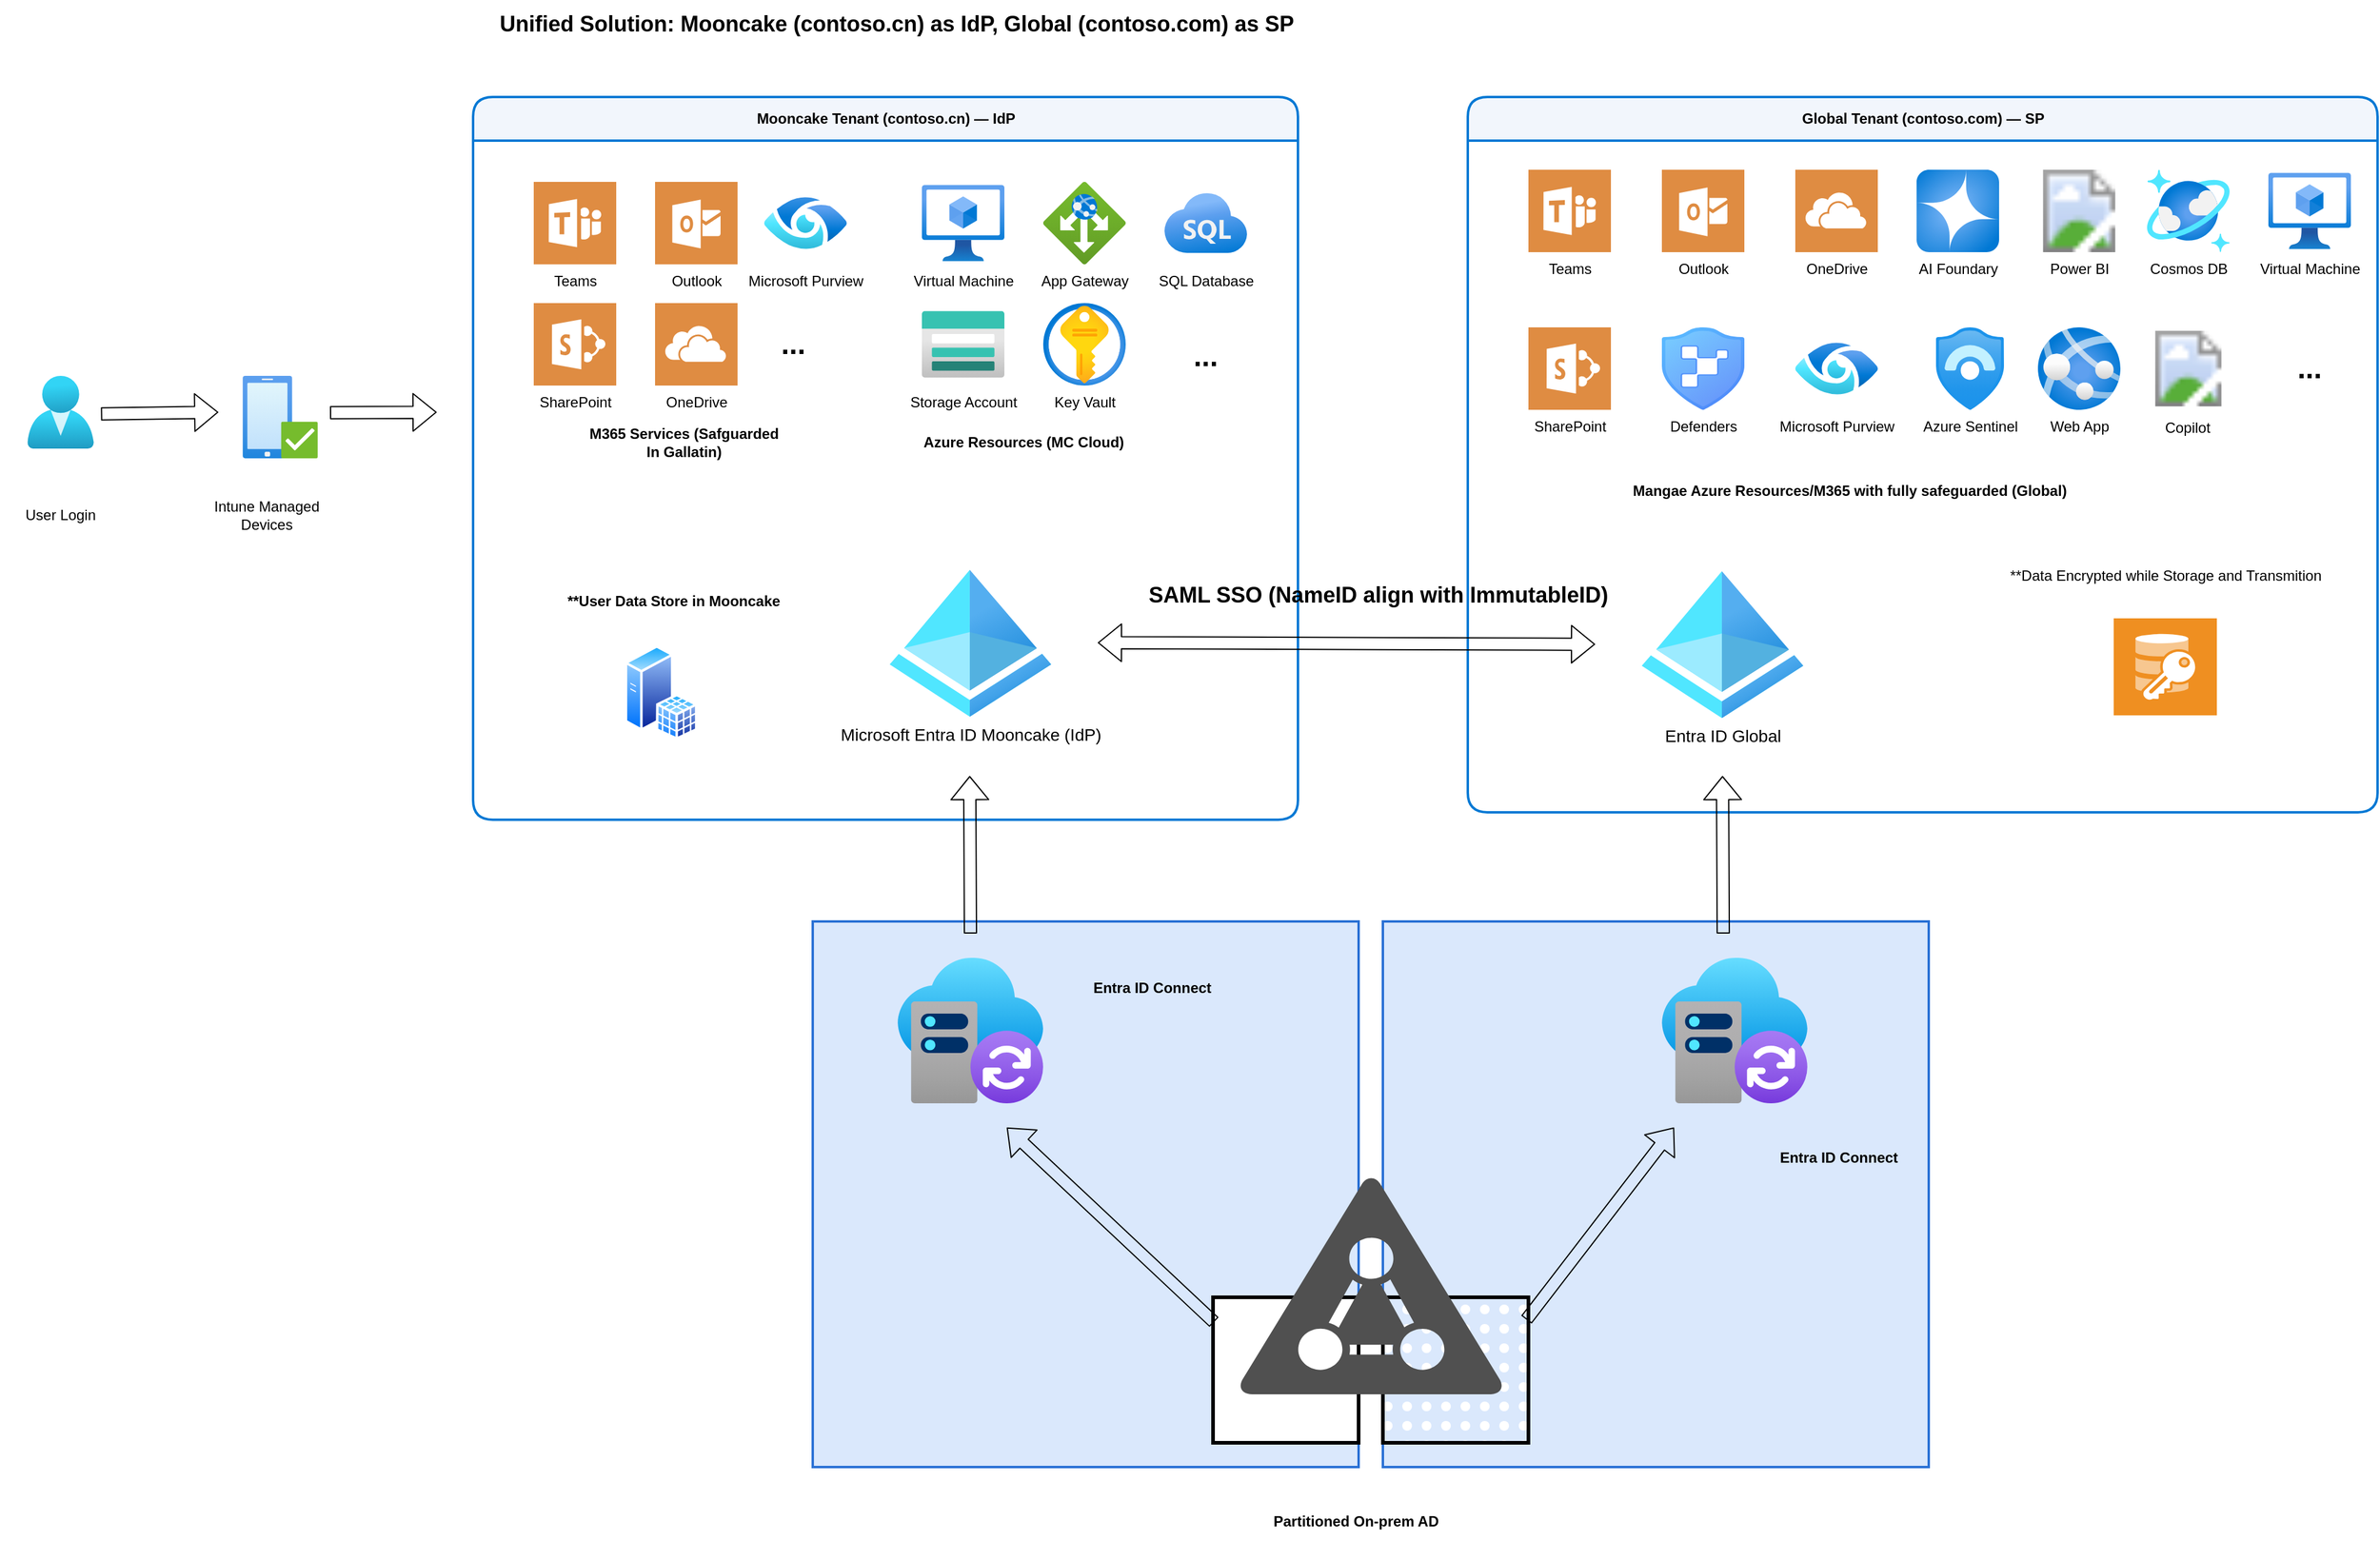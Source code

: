 <mxfile>
    <diagram name="Upstream Account View (MC as IdP)" id="upstream-view-1">
        <mxGraphModel dx="3956" dy="561" grid="1" gridSize="10" guides="1" tooltips="1" connect="1" arrows="1" fold="1" page="1" pageScale="1" pageWidth="1800" pageHeight="1000" math="0" shadow="0">
            <root>
                <mxCell id="0"/>
                <mxCell id="1" parent="0"/>
                <mxCell id="52" value="" style="whiteSpace=wrap;html=1;aspect=fixed;spacing=6;strokeWidth=2;fillColor=#dae8fc;strokeColor=light-dark(#2a71d5, #5c79a3);" vertex="1" parent="1">
                    <mxGeometry x="1090" y="820" width="450" height="450" as="geometry"/>
                </mxCell>
                <mxCell id="50" value="" style="whiteSpace=wrap;html=1;aspect=fixed;spacing=6;strokeWidth=2;fillColor=#dae8fc;strokeColor=light-dark(#2a71d5, #5c79a3);" vertex="1" parent="1">
                    <mxGeometry x="620" y="820" width="450" height="450" as="geometry"/>
                </mxCell>
                <mxCell id="39" value="" style="whiteSpace=wrap;html=1;aspect=fixed;spacing=6;labelBorderColor=default;strokeWidth=3;strokeColor=default;gradientColor=none;fillStyle=dots;glass=0;rounded=0;shadow=0;" vertex="1" parent="1">
                    <mxGeometry x="1090" y="1130" width="120" height="120" as="geometry"/>
                </mxCell>
                <mxCell id="38" value="" style="whiteSpace=wrap;html=1;aspect=fixed;spacing=6;strokeWidth=3;" vertex="1" parent="1">
                    <mxGeometry x="950" y="1130" width="120" height="120" as="geometry"/>
                </mxCell>
                <mxCell id="title" value="Unified Solution: Mooncake (contoso.cn) as IdP, Global (contoso.com) as SP" style="text;whiteSpace=wrap;html=1;align=left;verticalAlign=middle;fontSize=18;fontStyle=1;strokeColor=none;fillColor=none;" parent="1" vertex="1">
                    <mxGeometry x="360" y="60" width="1480" height="40" as="geometry"/>
                </mxCell>
                <mxCell id="user" value="" style="aspect=fixed;html=1;points=[];align=center;image;fontSize=14;image=img/lib/azure2/identity/Users.svg;" vertex="1" parent="1">
                    <mxGeometry x="-30" y="370" width="60" height="60" as="geometry"/>
                </mxCell>
                <mxCell id="user-label" value="User Login" style="text;whiteSpace=wrap;html=1;align=center;verticalAlign=middle;fontSize=12;" vertex="1" parent="1">
                    <mxGeometry x="-50" y="470" width="100" height="30" as="geometry"/>
                </mxCell>
                <mxCell id="mc-group" value="Mooncake Tenant (contoso.cn) — IdP" style="swimlane;rounded=1;html=1;horizontal=1;startSize=36;fillColor=#F2F6FC;strokeColor=#0078D4;strokeWidth=2;fontStyle=1" parent="1" vertex="1">
                    <mxGeometry x="340" y="140" width="680" height="596.11" as="geometry"/>
                </mxCell>
                <mxCell id="mc-vm" value="Virtual Machine" style="aspect=fixed;html=1;align=center;image;fontSize=12;image=img/lib/azure2/compute/Virtual_Machines_Classic.svg;points=[];" vertex="1" parent="mc-group">
                    <mxGeometry x="370" y="70" width="68" height="68" as="geometry"/>
                </mxCell>
                <mxCell id="mc-appgw" value="App Gateway" style="aspect=fixed;html=1;points=[];align=center;image;fontSize=12;image=img/lib/azure2/networking/Application_Gateways.svg;" vertex="1" parent="mc-group">
                    <mxGeometry x="470" y="70" width="68" height="68" as="geometry"/>
                </mxCell>
                <mxCell id="mc-sql" value="SQL Database" style="aspect=fixed;html=1;points=[];align=center;image;fontSize=12;image=img/lib/azure2/databases/Azure_SQL.svg;" vertex="1" parent="mc-group">
                    <mxGeometry x="570" y="70" width="68" height="68" as="geometry"/>
                </mxCell>
                <mxCell id="mc-storage" value="Storage Account" style="aspect=fixed;html=1;points=[];align=center;image;fontSize=12;image=img/lib/azure2/storage/Storage_Accounts.svg;" vertex="1" parent="mc-group">
                    <mxGeometry x="370" y="170" width="68" height="68" as="geometry"/>
                </mxCell>
                <mxCell id="mc-keyvault" value="Key Vault" style="aspect=fixed;html=1;points=[];align=center;image;fontSize=12;image=img/lib/azure2/security/Key_Vaults.svg;" vertex="1" parent="mc-group">
                    <mxGeometry x="470" y="170" width="68" height="68" as="geometry"/>
                </mxCell>
                <mxCell id="mc-azure-label" value="Azure Resources (MC Cloud)" style="text;whiteSpace=wrap;html=1;align=center;verticalAlign=middle;fontSize=12;fontStyle=1;" vertex="1" parent="mc-group">
                    <mxGeometry x="370" y="270" width="168" height="30" as="geometry"/>
                </mxCell>
                <mxCell id="4" value="..." style="text;whiteSpace=wrap;html=1;align=center;verticalAlign=middle;fontSize=24;fontStyle=1;" vertex="1" parent="mc-group">
                    <mxGeometry x="570" y="180" width="68" height="68" as="geometry"/>
                </mxCell>
                <mxCell id="mc-teams" value="Teams" style="aspect=fixed;html=1;align=center;image;fontSize=12;image=img/lib/microsoft_office_365/Microsoft_Teams.svg;sketch=0;pointerEvents=1;shadow=0;dashed=0;strokeColor=none;fillColor=#DF8C42;labelPosition=center;outlineConnect=0;shape=mxgraph.veeam2.microsoft_teams;" vertex="1" parent="mc-group">
                    <mxGeometry x="50" y="70" width="68" height="68" as="geometry"/>
                </mxCell>
                <mxCell id="mc-outlook" value="Outlook" style="aspect=fixed;html=1;align=center;image;fontSize=12;image=img/lib/microsoft_office_365/Microsoft_Outlook.svg;sketch=0;pointerEvents=1;shadow=0;dashed=0;strokeColor=none;fillColor=#DF8C42;labelPosition=center;outlineConnect=0;shape=mxgraph.veeam2.microsoft_outlook;" vertex="1" parent="mc-group">
                    <mxGeometry x="150" y="70" width="68" height="68" as="geometry"/>
                </mxCell>
                <mxCell id="mc-sharepoint" value="SharePoint" style="aspect=fixed;html=1;align=center;image;fontSize=12;image=img/lib/microsoft_office_365/Microsoft_SharePoint_Online.svg;sketch=0;pointerEvents=1;shadow=0;dashed=0;strokeColor=none;fillColor=#DF8C42;labelPosition=center;outlineConnect=0;shape=mxgraph.veeam2.microsoft_sharepoint;" vertex="1" parent="mc-group">
                    <mxGeometry x="50" y="170" width="68" height="68" as="geometry"/>
                </mxCell>
                <mxCell id="mc-onedrive" value="OneDrive" style="aspect=fixed;html=1;align=center;image;fontSize=12;image=img/lib/microsoft_office_365/Microsoft_OneDrive_for_Business.svg;sketch=0;pointerEvents=1;shadow=0;dashed=0;strokeColor=none;fillColor=#DF8C42;labelPosition=center;outlineConnect=0;shape=mxgraph.veeam2.microsoft_onedrive;" vertex="1" parent="mc-group">
                    <mxGeometry x="150" y="170" width="68" height="68" as="geometry"/>
                </mxCell>
                <mxCell id="mc-m365-label" value="M365 Services (Safguarded In Gallatin)" style="text;whiteSpace=wrap;html=1;align=center;verticalAlign=middle;fontSize=12;fontStyle=1;" vertex="1" parent="mc-group">
                    <mxGeometry x="90" y="270" width="168" height="30" as="geometry"/>
                </mxCell>
                <mxCell id="25" value="..." style="text;whiteSpace=wrap;html=1;align=center;verticalAlign=middle;fontSize=24;fontStyle=1;" vertex="1" parent="mc-group">
                    <mxGeometry x="230" y="170" width="68" height="68" as="geometry"/>
                </mxCell>
                <mxCell id="30" value="Microsoft Purview" style="aspect=fixed;html=1;align=center;image;fontSize=12;image=img/lib/azure2/databases/Azure_Purview_Accounts.svg;points=[];" vertex="1" parent="mc-group">
                    <mxGeometry x="240" y="70" width="68" height="68" as="geometry"/>
                </mxCell>
                <mxCell id="gl-group" value="Global Tenant (contoso.com) — SP" style="swimlane;rounded=1;html=1;horizontal=1;startSize=36;fillColor=#F2F6FC;strokeColor=#0078D4;strokeWidth=2;" parent="1" vertex="1">
                    <mxGeometry x="1160" y="140" width="750" height="590" as="geometry"/>
                </mxCell>
                <mxCell id="gl-webapp" value="Web App" style="aspect=fixed;html=1;points=[];align=center;image;fontSize=12;image=img/lib/azure2/app_services/App_Services.svg;" vertex="1" parent="gl-group">
                    <mxGeometry x="470" y="190" width="68" height="68" as="geometry"/>
                </mxCell>
                <mxCell id="gl-cosmosdb" value="Cosmos DB" style="aspect=fixed;html=1;points=[];align=center;image;fontSize=12;image=img/lib/azure2/databases/Azure_Cosmos_DB.svg;" vertex="1" parent="gl-group">
                    <mxGeometry x="560" y="60" width="68" height="68" as="geometry"/>
                </mxCell>
                <mxCell id="gl-azure-label" value="Mangae Azure Resources/M365 with fully safeguarded (Global)" style="text;whiteSpace=wrap;html=1;align=center;verticalAlign=middle;fontSize=12;fontStyle=1;" vertex="1" parent="gl-group">
                    <mxGeometry x="130" y="310" width="370" height="30" as="geometry"/>
                </mxCell>
                <mxCell id="5" value="Virtual Machine" style="aspect=fixed;html=1;align=center;image;fontSize=12;image=img/lib/azure2/compute/Virtual_Machines_Classic.svg;points=[];" vertex="1" parent="gl-group">
                    <mxGeometry x="660" y="60" width="68" height="68" as="geometry"/>
                </mxCell>
                <mxCell id="gl-power-platform" value="AI Foundary" style="aspect=fixed;html=1;align=center;image;fontSize=12;image=img/lib/azure2/ai_machine_learning/Azure_OpenAI.svg;points=[];" vertex="1" parent="gl-group">
                    <mxGeometry x="370" y="60" width="68" height="68" as="geometry"/>
                </mxCell>
                <mxCell id="gl-powerbi" value="Power BI" style="aspect=fixed;html=1;align=center;image;fontSize=12;image=img/lib/azure2/power_platform/PowerBI.svg;points=[];" vertex="1" parent="gl-group">
                    <mxGeometry x="470" y="60" width="68" height="68" as="geometry"/>
                </mxCell>
                <mxCell id="gl-sentinel" value="Azure Sentinel" style="aspect=fixed;html=1;points=[];align=center;image;fontSize=12;image=img/lib/azure2/security/Azure_Sentinel.svg;" vertex="1" parent="gl-group">
                    <mxGeometry x="380" y="190" width="68" height="68" as="geometry"/>
                </mxCell>
                <mxCell id="gl-defender-cloud" value="Defenders" style="aspect=fixed;html=1;align=center;image;fontSize=12;image=img/lib/azure2/security/MS_Defender_EASM.svg;points=[];" vertex="1" parent="gl-group">
                    <mxGeometry x="160" y="190" width="68" height="68" as="geometry"/>
                </mxCell>
                <mxCell id="gl-purview" value="Microsoft Purview" style="aspect=fixed;html=1;align=center;image;fontSize=12;image=img/lib/azure2/databases/Azure_Purview_Accounts.svg;points=[];" vertex="1" parent="gl-group">
                    <mxGeometry x="270" y="190" width="68" height="68" as="geometry"/>
                </mxCell>
                <mxCell id="gl-ellipsis" value="..." style="text;whiteSpace=wrap;html=1;align=center;verticalAlign=middle;fontSize=24;fontStyle=1;" vertex="1" parent="gl-group">
                    <mxGeometry x="660" y="190" width="68" height="68" as="geometry"/>
                </mxCell>
                <mxCell id="6" value="Teams" style="aspect=fixed;html=1;align=center;image;fontSize=12;image=img/lib/microsoft_office_365/Microsoft_Teams.svg;sketch=0;pointerEvents=1;shadow=0;dashed=0;strokeColor=none;fillColor=#DF8C42;labelPosition=center;outlineConnect=0;shape=mxgraph.veeam2.microsoft_teams;" vertex="1" parent="gl-group">
                    <mxGeometry x="50" y="60" width="68" height="68" as="geometry"/>
                </mxCell>
                <mxCell id="10" value="Outlook" style="aspect=fixed;html=1;align=center;image;fontSize=12;image=img/lib/microsoft_office_365/Microsoft_Outlook.svg;sketch=0;pointerEvents=1;shadow=0;dashed=0;strokeColor=none;fillColor=#DF8C42;labelPosition=center;outlineConnect=0;shape=mxgraph.veeam2.microsoft_outlook;" vertex="1" parent="gl-group">
                    <mxGeometry x="160" y="60" width="68" height="68" as="geometry"/>
                </mxCell>
                <mxCell id="12" value="OneDrive" style="aspect=fixed;html=1;align=center;image;fontSize=12;image=img/lib/microsoft_office_365/Microsoft_OneDrive_for_Business.svg;sketch=0;pointerEvents=1;shadow=0;dashed=0;strokeColor=none;fillColor=#DF8C42;labelPosition=center;outlineConnect=0;shape=mxgraph.veeam2.microsoft_onedrive;" vertex="1" parent="gl-group">
                    <mxGeometry x="270" y="60" width="68" height="68" as="geometry"/>
                </mxCell>
                <mxCell id="14" value="SharePoint" style="aspect=fixed;html=1;align=center;image;fontSize=12;image=img/lib/microsoft_office_365/Microsoft_SharePoint_Online.svg;sketch=0;pointerEvents=1;shadow=0;dashed=0;strokeColor=none;fillColor=#DF8C42;labelPosition=center;outlineConnect=0;shape=mxgraph.veeam2.microsoft_sharepoint;" vertex="1" parent="gl-group">
                    <mxGeometry x="50" y="190" width="68" height="68" as="geometry"/>
                </mxCell>
                <mxCell id="33" value="" style="shadow=0;dashed=0;html=1;strokeColor=none;fillColor=#EF8F21;labelPosition=center;verticalLabelPosition=bottom;verticalAlign=top;align=center;outlineConnect=0;shape=mxgraph.veeam.2d.end_to_end_encryption;" vertex="1" parent="gl-group">
                    <mxGeometry x="532.5" y="430" width="85" height="80" as="geometry"/>
                </mxCell>
                <mxCell id="34" value="**Data Encrypted while Storage and Transmition" style="text;html=1;align=center;verticalAlign=middle;resizable=0;points=[];autosize=1;strokeColor=none;fillColor=none;" vertex="1" parent="gl-group">
                    <mxGeometry x="435" y="380" width="280" height="30" as="geometry"/>
                </mxCell>
                <mxCell id="53" value="" style="image;aspect=fixed;html=1;points=[];align=center;fontSize=12;image=img/lib/azure2/power_platform/CopilotStudio.svg;" vertex="1" parent="gl-group">
                    <mxGeometry x="560" y="192.84" width="68" height="62.32" as="geometry"/>
                </mxCell>
                <mxCell id="54" value="Copilot" style="text;html=1;align=center;verticalAlign=middle;resizable=0;points=[];autosize=1;strokeColor=none;fillColor=none;" vertex="1" parent="gl-group">
                    <mxGeometry x="562.5" y="258" width="60" height="30" as="geometry"/>
                </mxCell>
                <mxCell id="mc-entra" value="Microsoft Entra ID Mooncake (IdP)" style="aspect=fixed;html=1;points=[];align=center;image;fontSize=14;image=img/lib/azure2/identity/Azure_Active_Directory.svg;fontFamily=Helvetica;fontColor=default;strokeColor=#0078D4;strokeWidth=2;fillColor=#E6F2FB;" parent="1" vertex="1">
                    <mxGeometry x="645" y="530" width="210" height="121.15" as="geometry"/>
                </mxCell>
                <mxCell id="22" value="" style="shape=flexArrow;endArrow=classic;startArrow=classic;html=1;" edge="1" parent="1" target="gl-sp">
                    <mxGeometry width="100" height="100" relative="1" as="geometry">
                        <mxPoint x="855" y="590.08" as="sourcePoint"/>
                        <mxPoint x="1265" y="591.15" as="targetPoint"/>
                    </mxGeometry>
                </mxCell>
                <mxCell id="23" value="&lt;b&gt;**User Data Store in Mooncake&lt;/b&gt;" style="text;html=1;align=center;verticalAlign=middle;resizable=0;points=[];autosize=1;strokeColor=none;fillColor=none;" vertex="1" parent="1">
                    <mxGeometry x="405" y="541.15" width="200" height="30" as="geometry"/>
                </mxCell>
                <mxCell id="24" value="" style="shape=image;whiteSpace=wrap;html=1;boundedLbl=1;backgroundOutline=1;size=15;labelBackgroundColor=default;verticalAlign=top;verticalLabelPosition=bottom;aspect=fixed;perimeter=ellipsePerimeter;shadow=0;dashed=0;spacingTop=3;image=img/lib/active_directory/sql_server.svg;" vertex="1" parent="1">
                    <mxGeometry x="465" y="591.15" width="60" height="80" as="geometry"/>
                </mxCell>
                <mxCell id="gl-sp" value="Entra ID Global" style="aspect=fixed;html=1;points=[];align=center;image;fontSize=14;image=img/lib/azure2/identity/Azure_Active_Directory.svg;fontFamily=Helvetica;fontColor=default;strokeColor=#0078D4;strokeWidth=1.5;fillColor=#FFFFFF;" parent="1" vertex="1">
                    <mxGeometry x="1265" y="531.15" width="210" height="121.15" as="geometry"/>
                </mxCell>
                <mxCell id="19" value="SAML SSO (NameID align with ImmutableID)" style="text;whiteSpace=wrap;html=1;align=left;verticalAlign=middle;fontSize=18;fontStyle=1;strokeColor=none;fillColor=none;" vertex="1" parent="1">
                    <mxGeometry x="895" y="531.15" width="610" height="40" as="geometry"/>
                </mxCell>
                <mxCell id="26" value="" style="image;aspect=fixed;html=1;points=[];align=center;fontSize=12;image=img/lib/azure2/intune/Device_Compliance.svg;" vertex="1" parent="1">
                    <mxGeometry x="150" y="370" width="62" height="68" as="geometry"/>
                </mxCell>
                <mxCell id="28" value="" style="shape=flexArrow;endArrow=classic;html=1;exitX=1.054;exitY=0.524;exitDx=0;exitDy=0;exitPerimeter=0;" edge="1" parent="1" source="user">
                    <mxGeometry width="50" height="50" relative="1" as="geometry">
                        <mxPoint x="40" y="404" as="sourcePoint"/>
                        <mxPoint x="130" y="400" as="targetPoint"/>
                    </mxGeometry>
                </mxCell>
                <mxCell id="29" value="Intune Managed Devices" style="text;whiteSpace=wrap;html=1;align=center;verticalAlign=middle;fontSize=12;" vertex="1" parent="1">
                    <mxGeometry x="120" y="470" width="100" height="30" as="geometry"/>
                </mxCell>
                <mxCell id="31" value="" style="shape=flexArrow;endArrow=classic;html=1;exitX=1.054;exitY=0.524;exitDx=0;exitDy=0;exitPerimeter=0;" edge="1" parent="1">
                    <mxGeometry width="50" height="50" relative="1" as="geometry">
                        <mxPoint x="222" y="400.41" as="sourcePoint"/>
                        <mxPoint x="310" y="400" as="targetPoint"/>
                    </mxGeometry>
                </mxCell>
                <mxCell id="35" value="" style="sketch=0;pointerEvents=1;shadow=0;dashed=0;html=1;strokeColor=none;fillColor=#505050;labelPosition=center;verticalLabelPosition=bottom;verticalAlign=top;outlineConnect=0;align=center;shape=mxgraph.office.security.active_directory;" vertex="1" parent="1">
                    <mxGeometry x="970" y="1030" width="220" height="180" as="geometry"/>
                </mxCell>
                <mxCell id="36" value="" style="image;aspect=fixed;html=1;points=[];align=center;fontSize=12;image=img/lib/azure2/other/Entra_Connect_Sync.svg;" vertex="1" parent="1">
                    <mxGeometry x="690" y="850" width="120" height="120" as="geometry"/>
                </mxCell>
                <mxCell id="37" value="" style="image;aspect=fixed;html=1;points=[];align=center;fontSize=12;image=img/lib/azure2/other/Entra_Connect_Sync.svg;" vertex="1" parent="1">
                    <mxGeometry x="1320" y="850" width="120" height="120" as="geometry"/>
                </mxCell>
                <mxCell id="41" value="" style="shape=flexArrow;endArrow=classic;html=1;" edge="1" parent="1">
                    <mxGeometry width="50" height="50" relative="1" as="geometry">
                        <mxPoint x="750" y="830" as="sourcePoint"/>
                        <mxPoint x="749.41" y="700" as="targetPoint"/>
                    </mxGeometry>
                </mxCell>
                <mxCell id="42" value="" style="shape=flexArrow;endArrow=classic;html=1;" edge="1" parent="1">
                    <mxGeometry width="50" height="50" relative="1" as="geometry">
                        <mxPoint x="1370.59" y="830" as="sourcePoint"/>
                        <mxPoint x="1370" y="700" as="targetPoint"/>
                    </mxGeometry>
                </mxCell>
                <mxCell id="43" value="" style="shape=flexArrow;endArrow=classic;html=1;exitX=0.007;exitY=0.171;exitDx=0;exitDy=0;exitPerimeter=0;" edge="1" parent="1" source="38">
                    <mxGeometry width="50" height="50" relative="1" as="geometry">
                        <mxPoint x="940.59" y="1130" as="sourcePoint"/>
                        <mxPoint x="780" y="990" as="targetPoint"/>
                    </mxGeometry>
                </mxCell>
                <mxCell id="44" value="" style="shape=flexArrow;endArrow=classic;html=1;exitX=0.986;exitY=0.154;exitDx=0;exitDy=0;exitPerimeter=0;" edge="1" parent="1" source="39">
                    <mxGeometry width="50" height="50" relative="1" as="geometry">
                        <mxPoint x="1541" y="1210" as="sourcePoint"/>
                        <mxPoint x="1330" y="990" as="targetPoint"/>
                    </mxGeometry>
                </mxCell>
                <mxCell id="46" value="Entra ID Connect" style="text;whiteSpace=wrap;html=1;align=center;verticalAlign=middle;fontSize=12;fontStyle=1;" vertex="1" parent="1">
                    <mxGeometry x="816" y="860" width="168" height="30" as="geometry"/>
                </mxCell>
                <mxCell id="47" value="Entra ID Connect" style="text;whiteSpace=wrap;html=1;align=center;verticalAlign=middle;fontSize=12;fontStyle=1;" vertex="1" parent="1">
                    <mxGeometry x="1382" y="1000" width="168" height="30" as="geometry"/>
                </mxCell>
                <mxCell id="48" value="Partitioned On-prem AD" style="text;whiteSpace=wrap;html=1;align=center;verticalAlign=middle;fontSize=12;fontStyle=1;" vertex="1" parent="1">
                    <mxGeometry x="984" y="1300" width="168" height="30" as="geometry"/>
                </mxCell>
            </root>
        </mxGraphModel>
    </diagram>
</mxfile>